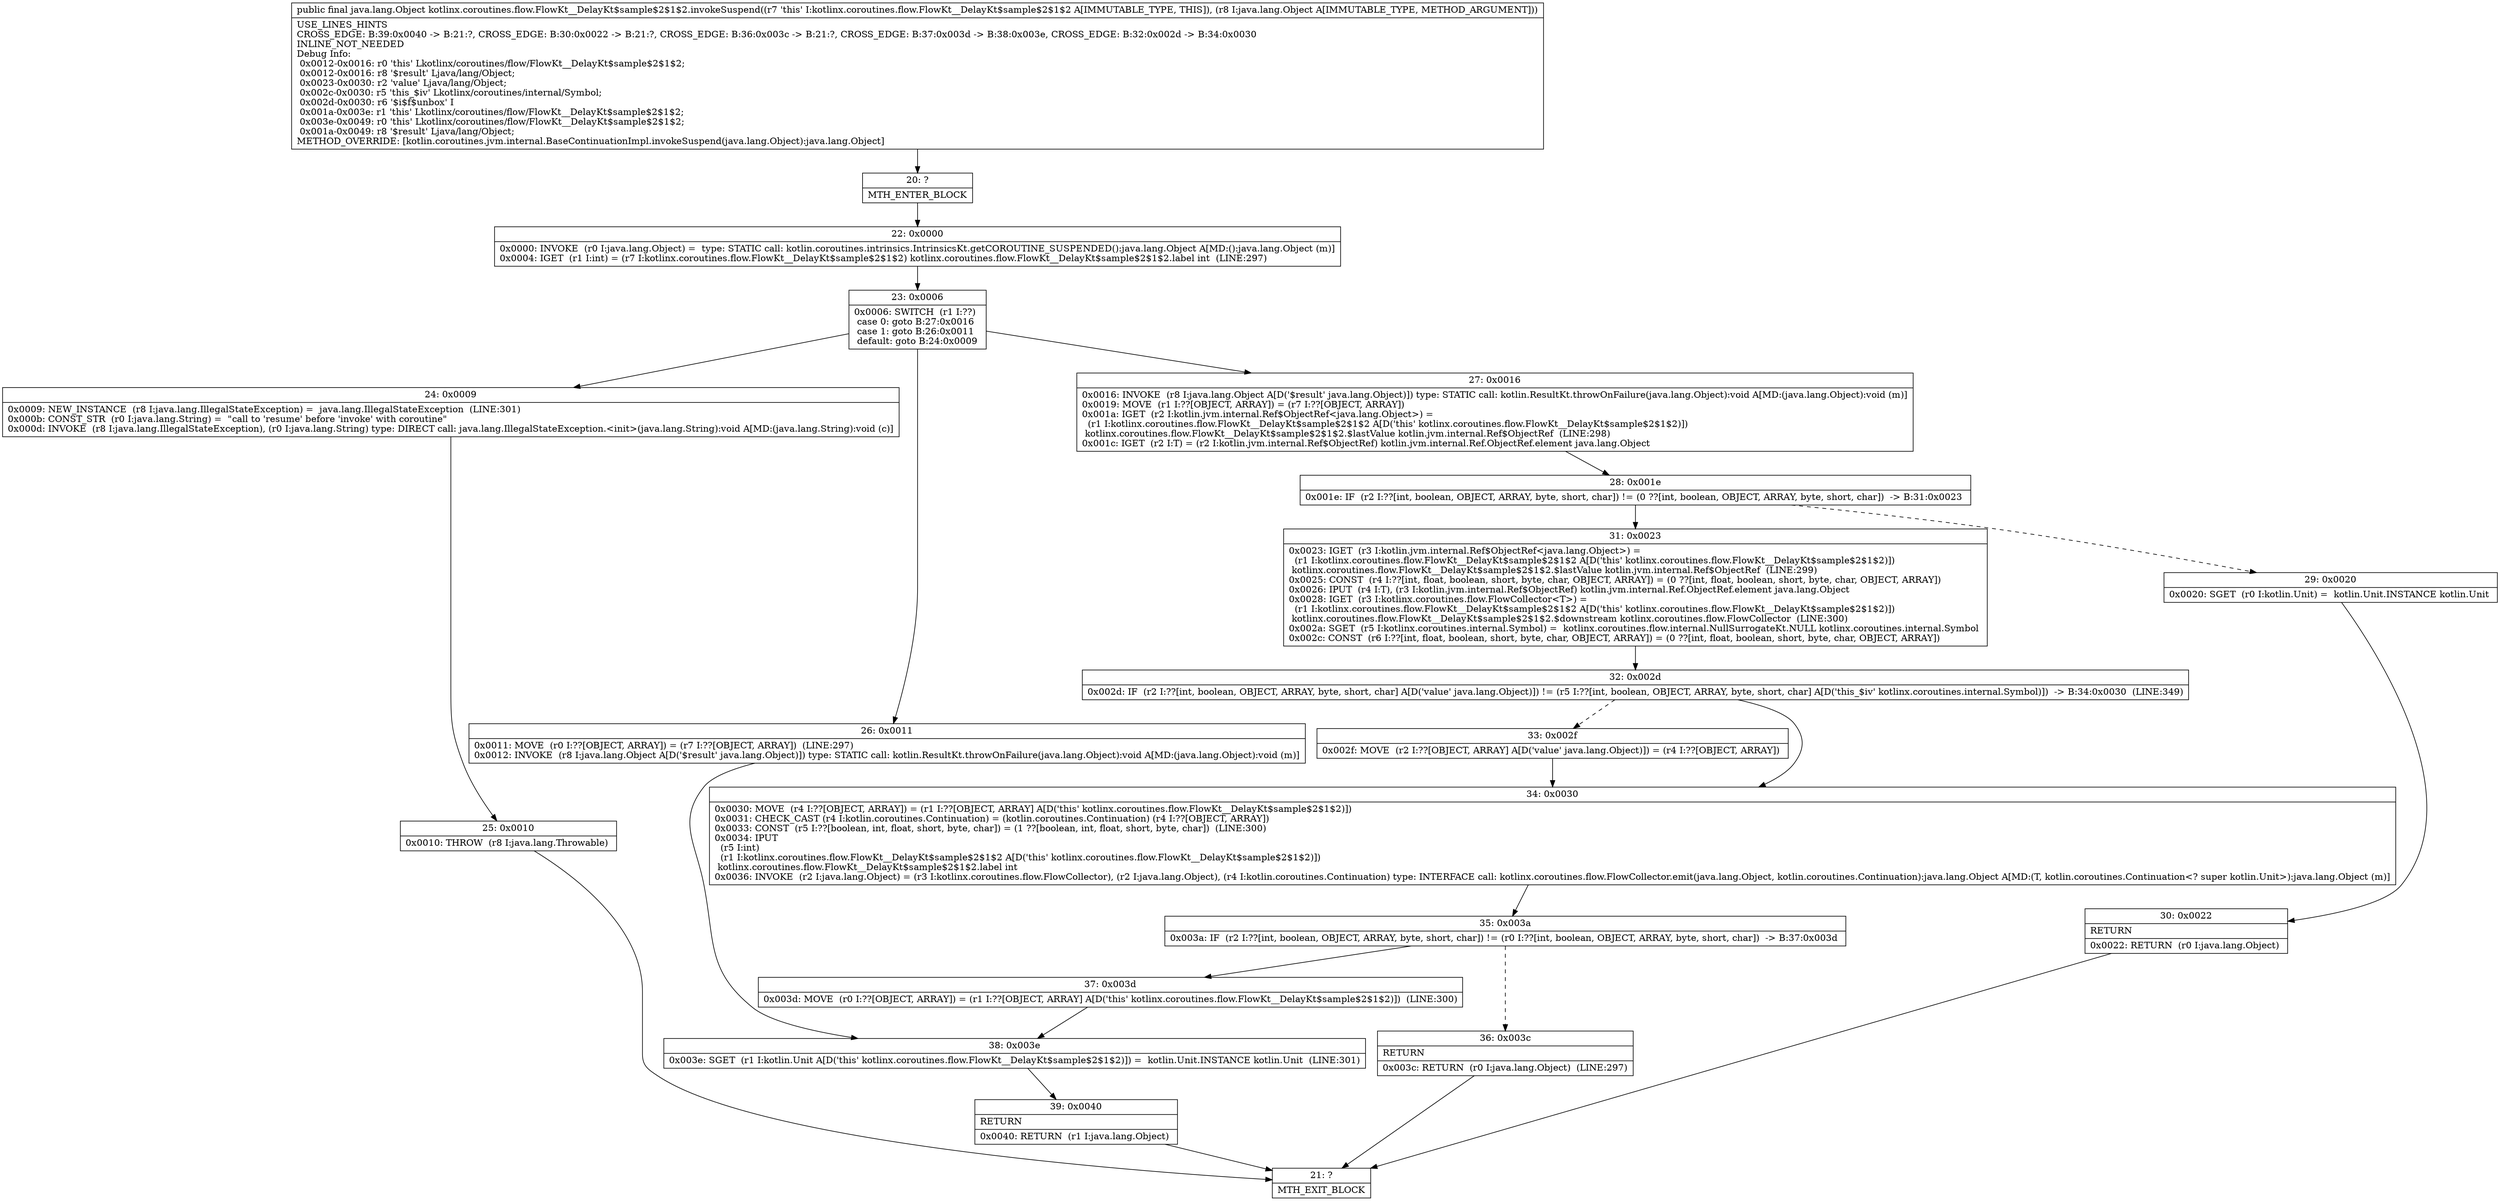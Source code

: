 digraph "CFG forkotlinx.coroutines.flow.FlowKt__DelayKt$sample$2$1$2.invokeSuspend(Ljava\/lang\/Object;)Ljava\/lang\/Object;" {
Node_20 [shape=record,label="{20\:\ ?|MTH_ENTER_BLOCK\l}"];
Node_22 [shape=record,label="{22\:\ 0x0000|0x0000: INVOKE  (r0 I:java.lang.Object) =  type: STATIC call: kotlin.coroutines.intrinsics.IntrinsicsKt.getCOROUTINE_SUSPENDED():java.lang.Object A[MD:():java.lang.Object (m)]\l0x0004: IGET  (r1 I:int) = (r7 I:kotlinx.coroutines.flow.FlowKt__DelayKt$sample$2$1$2) kotlinx.coroutines.flow.FlowKt__DelayKt$sample$2$1$2.label int  (LINE:297)\l}"];
Node_23 [shape=record,label="{23\:\ 0x0006|0x0006: SWITCH  (r1 I:??)\l case 0: goto B:27:0x0016\l case 1: goto B:26:0x0011\l default: goto B:24:0x0009 \l}"];
Node_24 [shape=record,label="{24\:\ 0x0009|0x0009: NEW_INSTANCE  (r8 I:java.lang.IllegalStateException) =  java.lang.IllegalStateException  (LINE:301)\l0x000b: CONST_STR  (r0 I:java.lang.String) =  \"call to 'resume' before 'invoke' with coroutine\" \l0x000d: INVOKE  (r8 I:java.lang.IllegalStateException), (r0 I:java.lang.String) type: DIRECT call: java.lang.IllegalStateException.\<init\>(java.lang.String):void A[MD:(java.lang.String):void (c)]\l}"];
Node_25 [shape=record,label="{25\:\ 0x0010|0x0010: THROW  (r8 I:java.lang.Throwable) \l}"];
Node_21 [shape=record,label="{21\:\ ?|MTH_EXIT_BLOCK\l}"];
Node_26 [shape=record,label="{26\:\ 0x0011|0x0011: MOVE  (r0 I:??[OBJECT, ARRAY]) = (r7 I:??[OBJECT, ARRAY])  (LINE:297)\l0x0012: INVOKE  (r8 I:java.lang.Object A[D('$result' java.lang.Object)]) type: STATIC call: kotlin.ResultKt.throwOnFailure(java.lang.Object):void A[MD:(java.lang.Object):void (m)]\l}"];
Node_38 [shape=record,label="{38\:\ 0x003e|0x003e: SGET  (r1 I:kotlin.Unit A[D('this' kotlinx.coroutines.flow.FlowKt__DelayKt$sample$2$1$2)]) =  kotlin.Unit.INSTANCE kotlin.Unit  (LINE:301)\l}"];
Node_39 [shape=record,label="{39\:\ 0x0040|RETURN\l|0x0040: RETURN  (r1 I:java.lang.Object) \l}"];
Node_27 [shape=record,label="{27\:\ 0x0016|0x0016: INVOKE  (r8 I:java.lang.Object A[D('$result' java.lang.Object)]) type: STATIC call: kotlin.ResultKt.throwOnFailure(java.lang.Object):void A[MD:(java.lang.Object):void (m)]\l0x0019: MOVE  (r1 I:??[OBJECT, ARRAY]) = (r7 I:??[OBJECT, ARRAY]) \l0x001a: IGET  (r2 I:kotlin.jvm.internal.Ref$ObjectRef\<java.lang.Object\>) = \l  (r1 I:kotlinx.coroutines.flow.FlowKt__DelayKt$sample$2$1$2 A[D('this' kotlinx.coroutines.flow.FlowKt__DelayKt$sample$2$1$2)])\l kotlinx.coroutines.flow.FlowKt__DelayKt$sample$2$1$2.$lastValue kotlin.jvm.internal.Ref$ObjectRef  (LINE:298)\l0x001c: IGET  (r2 I:T) = (r2 I:kotlin.jvm.internal.Ref$ObjectRef) kotlin.jvm.internal.Ref.ObjectRef.element java.lang.Object \l}"];
Node_28 [shape=record,label="{28\:\ 0x001e|0x001e: IF  (r2 I:??[int, boolean, OBJECT, ARRAY, byte, short, char]) != (0 ??[int, boolean, OBJECT, ARRAY, byte, short, char])  \-\> B:31:0x0023 \l}"];
Node_29 [shape=record,label="{29\:\ 0x0020|0x0020: SGET  (r0 I:kotlin.Unit) =  kotlin.Unit.INSTANCE kotlin.Unit \l}"];
Node_30 [shape=record,label="{30\:\ 0x0022|RETURN\l|0x0022: RETURN  (r0 I:java.lang.Object) \l}"];
Node_31 [shape=record,label="{31\:\ 0x0023|0x0023: IGET  (r3 I:kotlin.jvm.internal.Ref$ObjectRef\<java.lang.Object\>) = \l  (r1 I:kotlinx.coroutines.flow.FlowKt__DelayKt$sample$2$1$2 A[D('this' kotlinx.coroutines.flow.FlowKt__DelayKt$sample$2$1$2)])\l kotlinx.coroutines.flow.FlowKt__DelayKt$sample$2$1$2.$lastValue kotlin.jvm.internal.Ref$ObjectRef  (LINE:299)\l0x0025: CONST  (r4 I:??[int, float, boolean, short, byte, char, OBJECT, ARRAY]) = (0 ??[int, float, boolean, short, byte, char, OBJECT, ARRAY]) \l0x0026: IPUT  (r4 I:T), (r3 I:kotlin.jvm.internal.Ref$ObjectRef) kotlin.jvm.internal.Ref.ObjectRef.element java.lang.Object \l0x0028: IGET  (r3 I:kotlinx.coroutines.flow.FlowCollector\<T\>) = \l  (r1 I:kotlinx.coroutines.flow.FlowKt__DelayKt$sample$2$1$2 A[D('this' kotlinx.coroutines.flow.FlowKt__DelayKt$sample$2$1$2)])\l kotlinx.coroutines.flow.FlowKt__DelayKt$sample$2$1$2.$downstream kotlinx.coroutines.flow.FlowCollector  (LINE:300)\l0x002a: SGET  (r5 I:kotlinx.coroutines.internal.Symbol) =  kotlinx.coroutines.flow.internal.NullSurrogateKt.NULL kotlinx.coroutines.internal.Symbol \l0x002c: CONST  (r6 I:??[int, float, boolean, short, byte, char, OBJECT, ARRAY]) = (0 ??[int, float, boolean, short, byte, char, OBJECT, ARRAY]) \l}"];
Node_32 [shape=record,label="{32\:\ 0x002d|0x002d: IF  (r2 I:??[int, boolean, OBJECT, ARRAY, byte, short, char] A[D('value' java.lang.Object)]) != (r5 I:??[int, boolean, OBJECT, ARRAY, byte, short, char] A[D('this_$iv' kotlinx.coroutines.internal.Symbol)])  \-\> B:34:0x0030  (LINE:349)\l}"];
Node_33 [shape=record,label="{33\:\ 0x002f|0x002f: MOVE  (r2 I:??[OBJECT, ARRAY] A[D('value' java.lang.Object)]) = (r4 I:??[OBJECT, ARRAY]) \l}"];
Node_34 [shape=record,label="{34\:\ 0x0030|0x0030: MOVE  (r4 I:??[OBJECT, ARRAY]) = (r1 I:??[OBJECT, ARRAY] A[D('this' kotlinx.coroutines.flow.FlowKt__DelayKt$sample$2$1$2)]) \l0x0031: CHECK_CAST (r4 I:kotlin.coroutines.Continuation) = (kotlin.coroutines.Continuation) (r4 I:??[OBJECT, ARRAY]) \l0x0033: CONST  (r5 I:??[boolean, int, float, short, byte, char]) = (1 ??[boolean, int, float, short, byte, char])  (LINE:300)\l0x0034: IPUT  \l  (r5 I:int)\l  (r1 I:kotlinx.coroutines.flow.FlowKt__DelayKt$sample$2$1$2 A[D('this' kotlinx.coroutines.flow.FlowKt__DelayKt$sample$2$1$2)])\l kotlinx.coroutines.flow.FlowKt__DelayKt$sample$2$1$2.label int \l0x0036: INVOKE  (r2 I:java.lang.Object) = (r3 I:kotlinx.coroutines.flow.FlowCollector), (r2 I:java.lang.Object), (r4 I:kotlin.coroutines.Continuation) type: INTERFACE call: kotlinx.coroutines.flow.FlowCollector.emit(java.lang.Object, kotlin.coroutines.Continuation):java.lang.Object A[MD:(T, kotlin.coroutines.Continuation\<? super kotlin.Unit\>):java.lang.Object (m)]\l}"];
Node_35 [shape=record,label="{35\:\ 0x003a|0x003a: IF  (r2 I:??[int, boolean, OBJECT, ARRAY, byte, short, char]) != (r0 I:??[int, boolean, OBJECT, ARRAY, byte, short, char])  \-\> B:37:0x003d \l}"];
Node_36 [shape=record,label="{36\:\ 0x003c|RETURN\l|0x003c: RETURN  (r0 I:java.lang.Object)  (LINE:297)\l}"];
Node_37 [shape=record,label="{37\:\ 0x003d|0x003d: MOVE  (r0 I:??[OBJECT, ARRAY]) = (r1 I:??[OBJECT, ARRAY] A[D('this' kotlinx.coroutines.flow.FlowKt__DelayKt$sample$2$1$2)])  (LINE:300)\l}"];
MethodNode[shape=record,label="{public final java.lang.Object kotlinx.coroutines.flow.FlowKt__DelayKt$sample$2$1$2.invokeSuspend((r7 'this' I:kotlinx.coroutines.flow.FlowKt__DelayKt$sample$2$1$2 A[IMMUTABLE_TYPE, THIS]), (r8 I:java.lang.Object A[IMMUTABLE_TYPE, METHOD_ARGUMENT]))  | USE_LINES_HINTS\lCROSS_EDGE: B:39:0x0040 \-\> B:21:?, CROSS_EDGE: B:30:0x0022 \-\> B:21:?, CROSS_EDGE: B:36:0x003c \-\> B:21:?, CROSS_EDGE: B:37:0x003d \-\> B:38:0x003e, CROSS_EDGE: B:32:0x002d \-\> B:34:0x0030\lINLINE_NOT_NEEDED\lDebug Info:\l  0x0012\-0x0016: r0 'this' Lkotlinx\/coroutines\/flow\/FlowKt__DelayKt$sample$2$1$2;\l  0x0012\-0x0016: r8 '$result' Ljava\/lang\/Object;\l  0x0023\-0x0030: r2 'value' Ljava\/lang\/Object;\l  0x002c\-0x0030: r5 'this_$iv' Lkotlinx\/coroutines\/internal\/Symbol;\l  0x002d\-0x0030: r6 '$i$f$unbox' I\l  0x001a\-0x003e: r1 'this' Lkotlinx\/coroutines\/flow\/FlowKt__DelayKt$sample$2$1$2;\l  0x003e\-0x0049: r0 'this' Lkotlinx\/coroutines\/flow\/FlowKt__DelayKt$sample$2$1$2;\l  0x001a\-0x0049: r8 '$result' Ljava\/lang\/Object;\lMETHOD_OVERRIDE: [kotlin.coroutines.jvm.internal.BaseContinuationImpl.invokeSuspend(java.lang.Object):java.lang.Object]\l}"];
MethodNode -> Node_20;Node_20 -> Node_22;
Node_22 -> Node_23;
Node_23 -> Node_24;
Node_23 -> Node_26;
Node_23 -> Node_27;
Node_24 -> Node_25;
Node_25 -> Node_21;
Node_26 -> Node_38;
Node_38 -> Node_39;
Node_39 -> Node_21;
Node_27 -> Node_28;
Node_28 -> Node_29[style=dashed];
Node_28 -> Node_31;
Node_29 -> Node_30;
Node_30 -> Node_21;
Node_31 -> Node_32;
Node_32 -> Node_33[style=dashed];
Node_32 -> Node_34;
Node_33 -> Node_34;
Node_34 -> Node_35;
Node_35 -> Node_36[style=dashed];
Node_35 -> Node_37;
Node_36 -> Node_21;
Node_37 -> Node_38;
}

